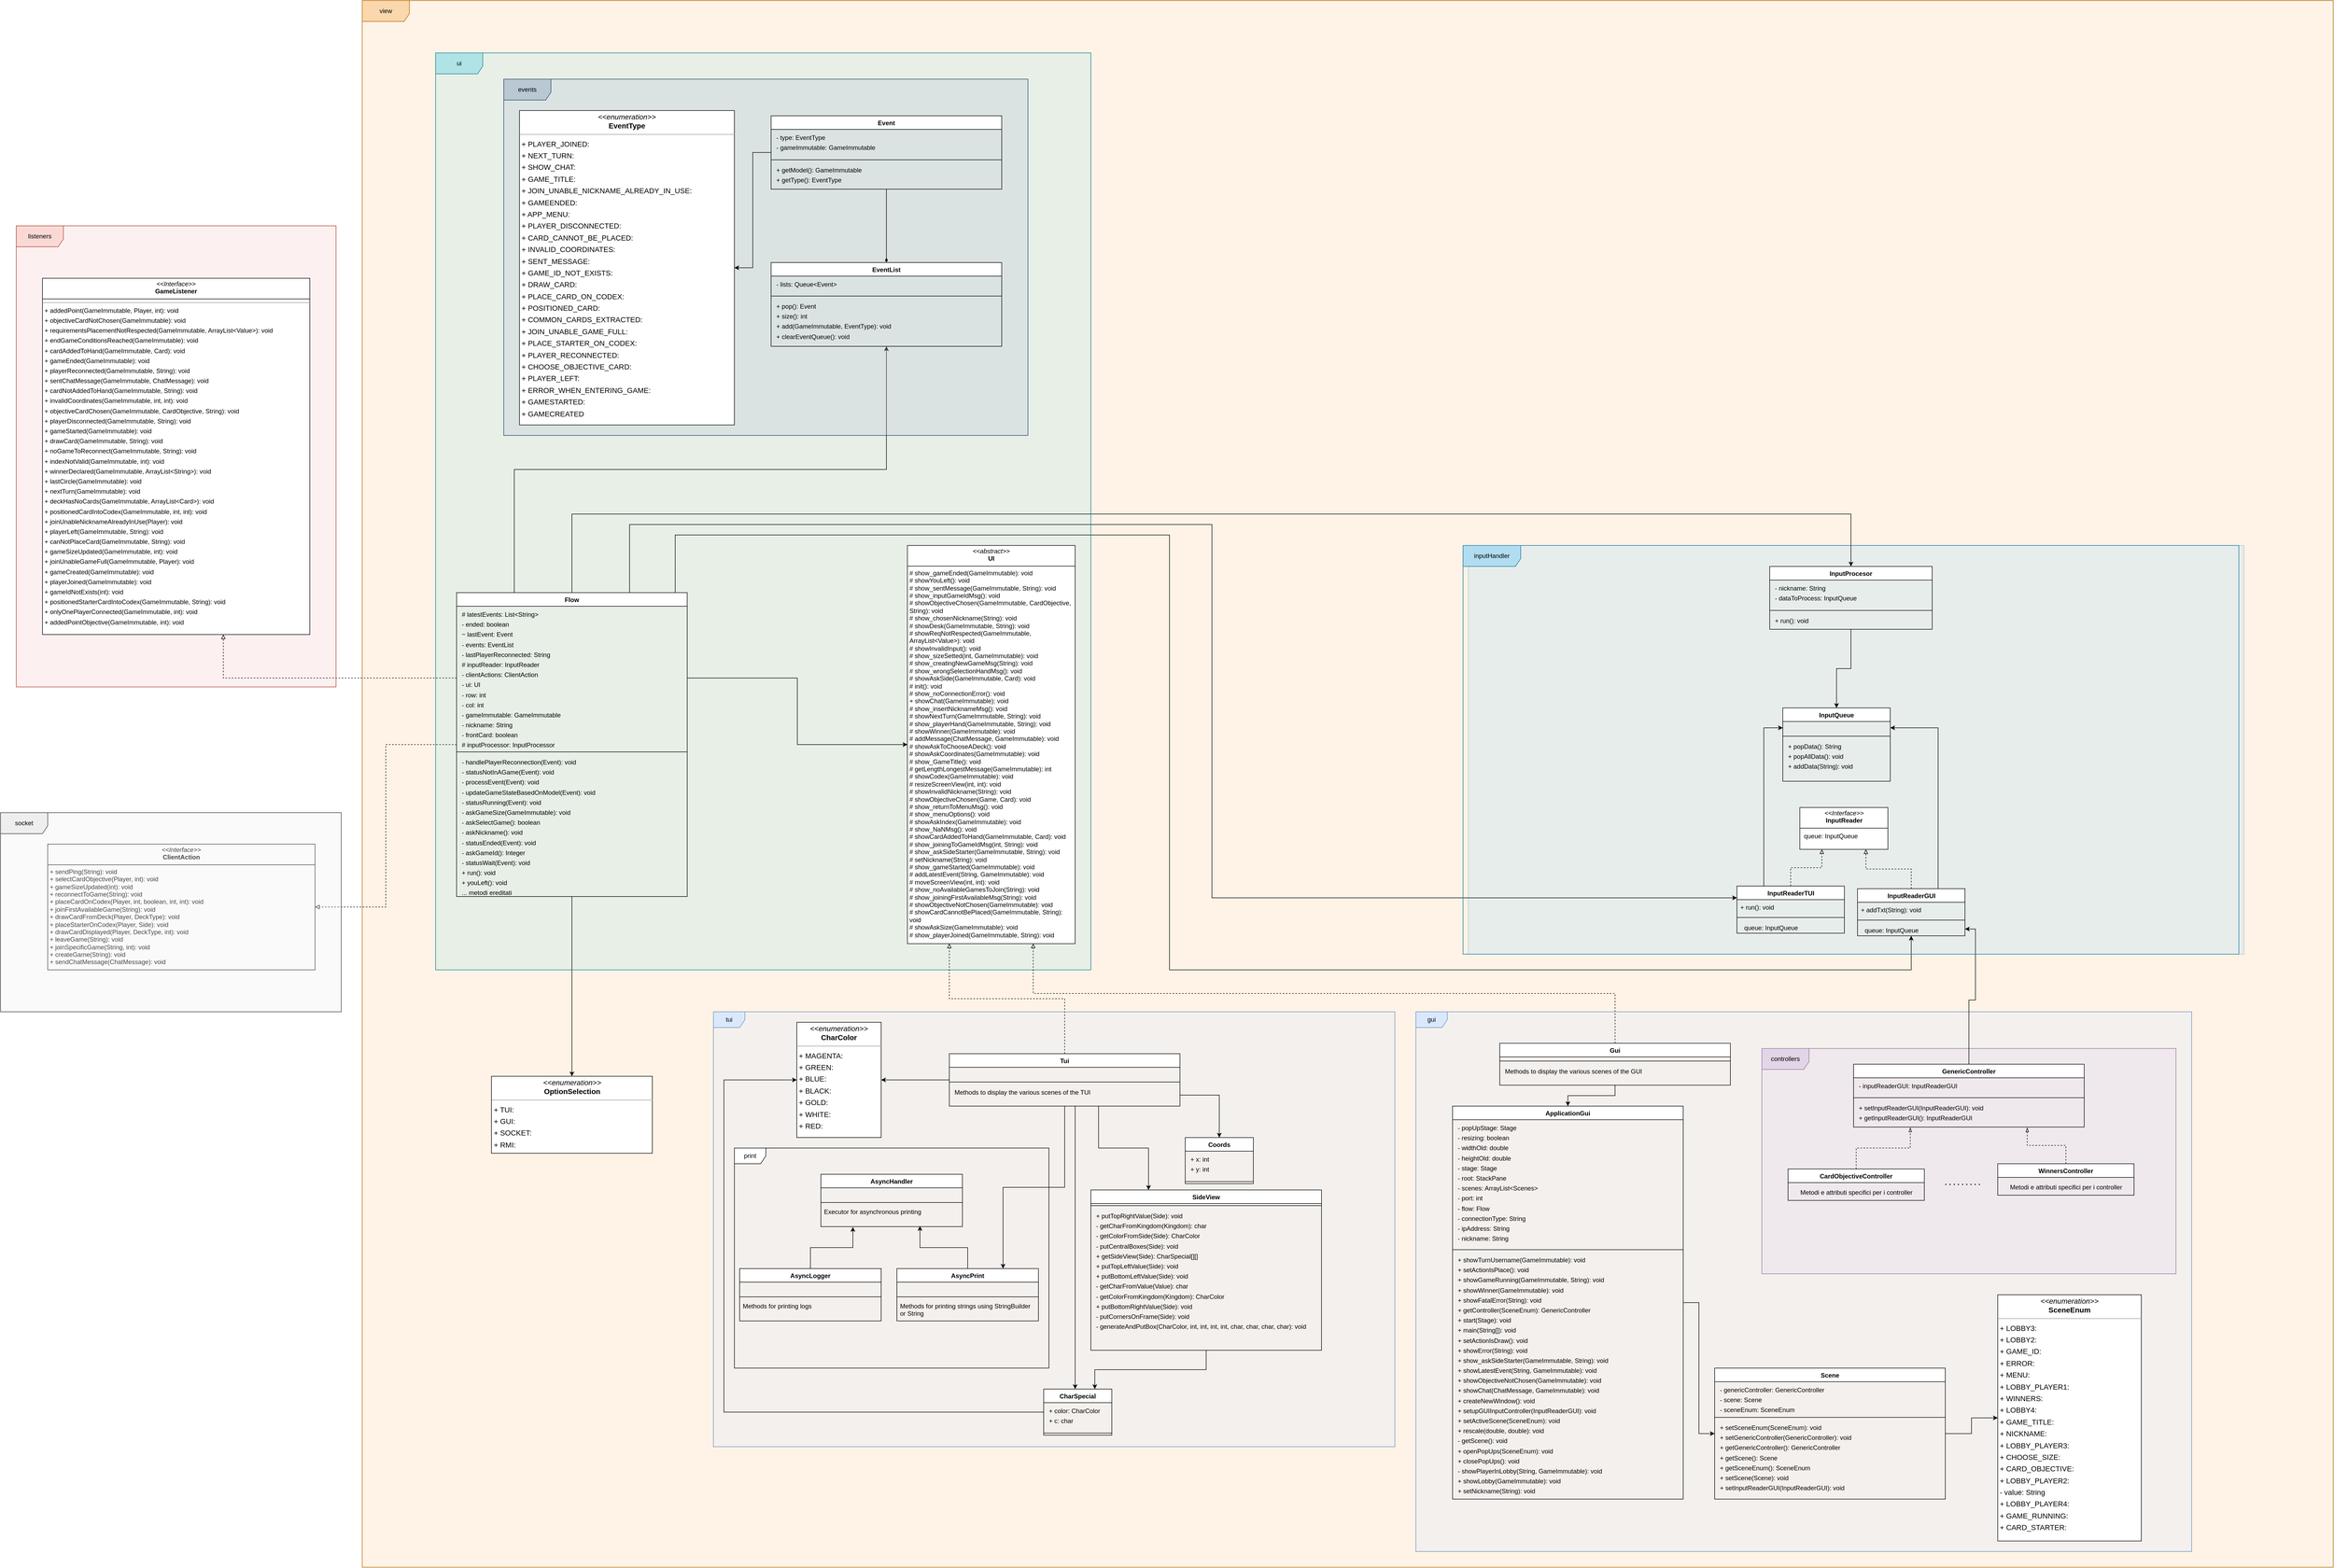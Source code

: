 <mxfile version="24.6.1" type="device">
  <diagram name="Page-1" id="c4acf3e9-155e-7222-9cf6-157b1a14988f">
    <mxGraphModel dx="4948" dy="2792" grid="1" gridSize="10" guides="1" tooltips="1" connect="1" arrows="1" fold="1" page="0" pageScale="1" pageWidth="850" pageHeight="1100" background="none" math="0" shadow="0">
      <root>
        <mxCell id="0" />
        <mxCell id="1" parent="0" />
        <mxCell id="UFMIZaM9GUYhuQorNR83-1" value="" style="rounded=0;whiteSpace=wrap;html=1;fillColor=#f8cecc;strokeColor=#b85450;opacity=30;" parent="1" vertex="1">
          <mxGeometry x="-410" y="340" width="610" height="880" as="geometry" />
        </mxCell>
        <mxCell id="2AT8lo1jDJxgE_ywK8P_-1" value="" style="rounded=0;whiteSpace=wrap;html=1;fillColor=#fad7ac;strokeColor=#b46504;opacity=30;" parent="1" vertex="1">
          <mxGeometry x="250" y="-90" width="3760" height="2990" as="geometry" />
        </mxCell>
        <mxCell id="2AT8lo1jDJxgE_ywK8P_-129" value="" style="rounded=0;whiteSpace=wrap;html=1;fillColor=#dae8fc;strokeColor=#6c8ebf;opacity=30;" parent="1" vertex="1">
          <mxGeometry x="2260" y="1840" width="1480" height="1030" as="geometry" />
        </mxCell>
        <mxCell id="2AT8lo1jDJxgE_ywK8P_-40" value="" style="rounded=0;whiteSpace=wrap;html=1;fillColor=#dae8fc;strokeColor=#6c8ebf;opacity=30;" parent="1" vertex="1">
          <mxGeometry x="920" y="1840" width="1300" height="830" as="geometry" />
        </mxCell>
        <mxCell id="2AT8lo1jDJxgE_ywK8P_-41" value="" style="rounded=0;whiteSpace=wrap;html=1;fillColor=#b1ddf0;strokeColor=#10739e;opacity=30;" parent="1" vertex="1">
          <mxGeometry x="2360" y="950" width="1480" height="780" as="geometry" />
        </mxCell>
        <mxCell id="2AT8lo1jDJxgE_ywK8P_-3" value="view" style="shape=umlFrame;whiteSpace=wrap;html=1;pointerEvents=0;width=90;height=40;fillColor=#fad7ac;strokeColor=#b46504;" parent="1" vertex="1">
          <mxGeometry x="250" y="-90" width="3760" height="2990" as="geometry" />
        </mxCell>
        <mxCell id="2AT8lo1jDJxgE_ywK8P_-10" value="" style="rounded=0;whiteSpace=wrap;html=1;fillColor=#b0e3e6;strokeColor=#0e8088;opacity=30;" parent="1" vertex="1">
          <mxGeometry x="390" y="10" width="1250" height="1750" as="geometry" />
        </mxCell>
        <mxCell id="2AT8lo1jDJxgE_ywK8P_-17" style="edgeStyle=orthogonalEdgeStyle;rounded=0;orthogonalLoop=1;jettySize=auto;html=1;dashed=1;endArrow=block;endFill=0;" parent="1" source="2AT8lo1jDJxgE_ywK8P_-4" target="2AT8lo1jDJxgE_ywK8P_-16" edge="1">
          <mxGeometry relative="1" as="geometry" />
        </mxCell>
        <mxCell id="2AT8lo1jDJxgE_ywK8P_-19" style="edgeStyle=orthogonalEdgeStyle;rounded=0;orthogonalLoop=1;jettySize=auto;html=1;dashed=1;endArrow=block;endFill=0;exitX=0;exitY=0.5;exitDx=0;exitDy=0;" parent="1" source="2AT8lo1jDJxgE_ywK8P_-5" target="2AT8lo1jDJxgE_ywK8P_-18" edge="1">
          <mxGeometry relative="1" as="geometry">
            <Array as="points">
              <mxPoint x="-15" y="1203" />
            </Array>
          </mxGeometry>
        </mxCell>
        <mxCell id="2AT8lo1jDJxgE_ywK8P_-21" style="edgeStyle=orthogonalEdgeStyle;rounded=0;orthogonalLoop=1;jettySize=auto;html=1;" parent="1" source="2AT8lo1jDJxgE_ywK8P_-4" target="2AT8lo1jDJxgE_ywK8P_-20" edge="1">
          <mxGeometry relative="1" as="geometry" />
        </mxCell>
        <mxCell id="2AT8lo1jDJxgE_ywK8P_-137" style="edgeStyle=orthogonalEdgeStyle;rounded=0;orthogonalLoop=1;jettySize=auto;html=1;entryX=0.5;entryY=0;entryDx=0;entryDy=0;" parent="1" source="2AT8lo1jDJxgE_ywK8P_-4" target="2AT8lo1jDJxgE_ywK8P_-133" edge="1">
          <mxGeometry relative="1" as="geometry">
            <Array as="points">
              <mxPoint x="650" y="890" />
              <mxPoint x="3090" y="890" />
            </Array>
          </mxGeometry>
        </mxCell>
        <mxCell id="2AT8lo1jDJxgE_ywK8P_-160" style="edgeStyle=orthogonalEdgeStyle;rounded=0;orthogonalLoop=1;jettySize=auto;html=1;entryX=0;entryY=0.25;entryDx=0;entryDy=0;exitX=0.75;exitY=0;exitDx=0;exitDy=0;" parent="1" source="2AT8lo1jDJxgE_ywK8P_-4" target="2AT8lo1jDJxgE_ywK8P_-143" edge="1">
          <mxGeometry relative="1" as="geometry">
            <Array as="points">
              <mxPoint x="760" y="910" />
              <mxPoint x="1871" y="910" />
              <mxPoint x="1871" y="1622" />
            </Array>
          </mxGeometry>
        </mxCell>
        <mxCell id="2AT8lo1jDJxgE_ywK8P_-161" style="edgeStyle=orthogonalEdgeStyle;rounded=0;orthogonalLoop=1;jettySize=auto;html=1;exitX=0.948;exitY=0.002;exitDx=0;exitDy=0;exitPerimeter=0;" parent="1" source="2AT8lo1jDJxgE_ywK8P_-4" target="2AT8lo1jDJxgE_ywK8P_-149" edge="1">
          <mxGeometry relative="1" as="geometry">
            <Array as="points">
              <mxPoint x="847" y="930" />
              <mxPoint x="1790" y="930" />
              <mxPoint x="1790" y="1760" />
              <mxPoint x="3205" y="1760" />
            </Array>
          </mxGeometry>
        </mxCell>
        <mxCell id="2AT8lo1jDJxgE_ywK8P_-177" style="edgeStyle=orthogonalEdgeStyle;rounded=0;orthogonalLoop=1;jettySize=auto;html=1;exitX=0.25;exitY=0;exitDx=0;exitDy=0;" parent="1" source="2AT8lo1jDJxgE_ywK8P_-4" target="2AT8lo1jDJxgE_ywK8P_-169" edge="1">
          <mxGeometry relative="1" as="geometry" />
        </mxCell>
        <mxCell id="2AT8lo1jDJxgE_ywK8P_-4" value="&lt;b&gt;Flow&lt;/b&gt;" style="swimlane;fontStyle=1;align=center;verticalAlign=top;childLayout=stackLayout;horizontal=1;startSize=26;horizontalStack=0;resizeParent=1;resizeParentMax=0;resizeLast=0;collapsible=1;marginBottom=0;whiteSpace=wrap;html=1;" parent="1" vertex="1">
          <mxGeometry x="430" y="1040" width="440" height="580" as="geometry" />
        </mxCell>
        <mxCell id="2AT8lo1jDJxgE_ywK8P_-5" value="&lt;p style=&quot;margin:0 0 0 4px;line-height:1.6;&quot;&gt;# latestEvents: List&amp;lt;String&amp;gt;&lt;br&gt;- ended: boolean&lt;br&gt;~ lastEvent: Event&lt;br&gt;- events: EventList&lt;br&gt;- lastPlayerReconnected: String&lt;br&gt;# inputReader: InputReader&lt;br&gt;- clientActions: ClientAction&lt;br&gt;- ui: UI&lt;br&gt;- row: int&lt;br&gt;- col: int&lt;br&gt;- gameImmutable: GameImmutable&lt;br&gt;- nickname: String&lt;br&gt;- frontCard: boolean&lt;br&gt;# inputProcessor: InputProcessor&lt;br&gt;&lt;/p&gt;" style="text;strokeColor=none;fillColor=none;align=left;verticalAlign=top;spacingLeft=4;spacingRight=4;overflow=hidden;rotatable=0;points=[[0,0.5],[1,0.5]];portConstraint=eastwest;whiteSpace=wrap;html=1;" parent="2AT8lo1jDJxgE_ywK8P_-4" vertex="1">
          <mxGeometry y="26" width="440" height="274" as="geometry" />
        </mxCell>
        <mxCell id="2AT8lo1jDJxgE_ywK8P_-6" value="" style="line;strokeWidth=1;fillColor=none;align=left;verticalAlign=middle;spacingTop=-1;spacingLeft=3;spacingRight=3;rotatable=0;labelPosition=right;points=[];portConstraint=eastwest;strokeColor=inherit;" parent="2AT8lo1jDJxgE_ywK8P_-4" vertex="1">
          <mxGeometry y="300" width="440" height="8" as="geometry" />
        </mxCell>
        <mxCell id="2AT8lo1jDJxgE_ywK8P_-7" value="&lt;p style=&quot;margin:0 0 0 4px;line-height:1.6;&quot;&gt;- handlePlayerReconnection(Event): void&lt;br&gt;&lt;/p&gt;&lt;p style=&quot;margin:0 0 0 4px;line-height:1.6;&quot;&gt;&lt;span style=&quot;background-color: initial;&quot;&gt;- statusNotInAGame(Event): void&lt;/span&gt;&lt;/p&gt;&lt;p style=&quot;margin:0 0 0 4px;line-height:1.6;&quot;&gt;- processEvent(Event): void&lt;br&gt;&lt;/p&gt;&lt;p style=&quot;margin:0 0 0 4px;line-height:1.6;&quot;&gt;- updateGameStateBasedOnModel(Event): void&lt;br&gt;&lt;/p&gt;&lt;p style=&quot;margin:0 0 0 4px;line-height:1.6;&quot;&gt;- statusRunning(Event): void&lt;br&gt;&lt;/p&gt;&lt;p style=&quot;margin:0 0 0 4px;line-height:1.6;&quot;&gt;- askGameSize(GameImmutable): void&lt;br&gt;&lt;/p&gt;&lt;p style=&quot;margin:0 0 0 4px;line-height:1.6;&quot;&gt;- askSelectGame(): boolean&lt;br&gt;&lt;/p&gt;&lt;p style=&quot;margin:0 0 0 4px;line-height:1.6;&quot;&gt;- askNickname(): void&lt;br&gt;&lt;/p&gt;&lt;p style=&quot;margin:0 0 0 4px;line-height:1.6;&quot;&gt;- statusEnded(Event): void&lt;br&gt;&lt;/p&gt;&lt;p style=&quot;margin:0 0 0 4px;line-height:1.6;&quot;&gt;- askGameId(): Integer&lt;br&gt;&lt;/p&gt;&lt;p style=&quot;margin:0 0 0 4px;line-height:1.6;&quot;&gt;- statusWait(Event): void&lt;br&gt;&lt;/p&gt;&lt;p style=&quot;margin:0 0 0 4px;line-height:1.6;&quot;&gt;+ run(): void&lt;br&gt;&lt;/p&gt;&lt;p style=&quot;margin:0 0 0 4px;line-height:1.6;&quot;&gt;+ youLeft(): void&lt;br&gt;&lt;/p&gt;&lt;p style=&quot;margin:0 0 0 4px;line-height:1.6;&quot;&gt;... metodi ereditati&lt;/p&gt;" style="text;strokeColor=none;fillColor=none;align=left;verticalAlign=top;spacingLeft=4;spacingRight=4;overflow=hidden;rotatable=0;points=[[0,0.5],[1,0.5]];portConstraint=eastwest;whiteSpace=wrap;html=1;" parent="2AT8lo1jDJxgE_ywK8P_-4" vertex="1">
          <mxGeometry y="308" width="440" height="272" as="geometry" />
        </mxCell>
        <mxCell id="2AT8lo1jDJxgE_ywK8P_-9" value="ui" style="shape=umlFrame;whiteSpace=wrap;html=1;pointerEvents=0;width=90;height=40;fillColor=#b0e3e6;strokeColor=#0e8088;" parent="1" vertex="1">
          <mxGeometry x="390" y="10" width="1250" height="1750" as="geometry" />
        </mxCell>
        <mxCell id="2AT8lo1jDJxgE_ywK8P_-16" value="&lt;p style=&quot;margin:0px;margin-top:4px;text-align:center;&quot;&gt;&lt;i&gt;&amp;lt;&amp;lt;Interface&amp;gt;&amp;gt;&lt;/i&gt;&lt;br&gt;&lt;b&gt;ClientAction&lt;/b&gt;&lt;/p&gt;&lt;hr size=&quot;1&quot; style=&quot;border-style:solid;&quot;&gt;&lt;p style=&quot;margin:0px;margin-left:4px;&quot;&gt;+ sendPing(String): void&lt;br&gt;+ selectCardObjective(Player, int): void&lt;br&gt;+ gameSizeUpdated(int): void&lt;br&gt;+ reconnectToGame(String): void&lt;br&gt;+ placeCardOnCodex(Player, int, boolean, int, int): void&lt;br&gt;+ joinFirstAvailableGame(String): void&lt;br&gt;+ drawCardFromDeck(Player, DeckType): void&lt;br&gt;+ placeStarterOnCodex(Player, Side): void&lt;br&gt;+ drawCardDisplayed(Player, DeckType, int): void&lt;br&gt;+ leaveGame(String): void&lt;br&gt;+ joinSpecificGame(String, int): void&lt;br&gt;+ createGame(String): void&lt;br&gt;+ sendChatMessage(ChatMessage): void&lt;br&gt;&lt;/p&gt;" style="verticalAlign=top;align=left;overflow=fill;html=1;whiteSpace=wrap;" parent="1" vertex="1">
          <mxGeometry x="-350" y="1520" width="510" height="240" as="geometry" />
        </mxCell>
        <mxCell id="2AT8lo1jDJxgE_ywK8P_-18" value="&lt;p style=&quot;margin:0px;margin-top:4px;text-align:center;&quot;&gt;&lt;i&gt;&amp;lt;&amp;lt;Interface&amp;gt;&amp;gt;&lt;/i&gt;&lt;br&gt;&lt;b&gt;GameListener&lt;/b&gt;&lt;br&gt;&lt;/p&gt;&lt;hr size=&quot;1&quot; style=&quot;border-style:solid;&quot;&gt;&lt;hr size=&quot;1&quot;&gt;&lt;p style=&quot;margin:0 0 0 4px;line-height:1.6;&quot;&gt;+ addedPoint(GameImmutable, Player, int): void&lt;br&gt;+ objectiveCardNotChosen(GameImmutable): void&lt;br&gt;+ requirementsPlacementNotRespected(GameImmutable, ArrayList&amp;lt;Value&amp;gt;): void&lt;br&gt;+ endGameConditionsReached(GameImmutable): void&lt;br&gt;+ cardAddedToHand(GameImmutable, Card): void&lt;br&gt;+ gameEnded(GameImmutable): void&lt;br&gt;+ playerReconnected(GameImmutable, String): void&lt;br&gt;+ sentChatMessage(GameImmutable, ChatMessage): void&lt;br&gt;+ cardNotAddedToHand(GameImmutable, String): void&lt;br&gt;+ invalidCoordinates(GameImmutable, int, int): void&lt;br&gt;+ objectiveCardChosen(GameImmutable, CardObjective, String): void&lt;br&gt;+ playerDisconnected(GameImmutable, String): void&lt;br&gt;+ gameStarted(GameImmutable): void&lt;br&gt;+ drawCard(GameImmutable, String): void&lt;br&gt;+ noGameToReconnect(GameImmutable, String): void&lt;br&gt;+ indexNotValid(GameImmutable, int): void&lt;br&gt;+ winnerDeclared(GameImmutable, ArrayList&amp;lt;String&amp;gt;): void&lt;br&gt;+ lastCircle(GameImmutable): void&lt;br&gt;+ nextTurn(GameImmutable): void&lt;br&gt;+ deckHasNoCards(GameImmutable, ArrayList&amp;lt;Card&amp;gt;): void&lt;br&gt;+ positionedCardIntoCodex(GameImmutable, int, int): void&lt;br&gt;+ joinUnableNicknameAlreadyInUse(Player): void&lt;br&gt;+ playerLeft(GameImmutable, String): void&lt;br&gt;+ canNotPlaceCard(GameImmutable, String): void&lt;br&gt;+ gameSizeUpdated(GameImmutable, int): void&lt;br&gt;+ joinUnableGameFull(GameImmutable, Player): void&lt;br&gt;+ gameCreated(GameImmutable): void&lt;br&gt;+ playerJoined(GameImmutable): void&lt;br&gt;+ gameIdNotExists(int): void&lt;br&gt;+ positionedStarterCardIntoCodex(GameImmutable, String): void&lt;br&gt;+ onlyOnePlayerConnected(GameImmutable, int): void&lt;br&gt;+ addedPointObjective(GameImmutable, int): void&lt;/p&gt;" style="verticalAlign=top;align=left;overflow=fill;html=1;whiteSpace=wrap;" parent="1" vertex="1">
          <mxGeometry x="-360" y="440" width="510" height="680" as="geometry" />
        </mxCell>
        <mxCell id="2AT8lo1jDJxgE_ywK8P_-20" value="&lt;p style=&quot;margin:0px;margin-top:4px;text-align:center;&quot;&gt;&lt;i&gt;&amp;lt;&amp;lt;enumeration&amp;gt;&amp;gt;&lt;/i&gt;&lt;br&gt;&lt;b&gt;OptionSelection&lt;/b&gt;&lt;/p&gt;&lt;hr size=&quot;1&quot;&gt;&lt;p style=&quot;margin:0 0 0 4px;line-height:1.6;&quot;&gt;+ TUI: &lt;br&gt;+ GUI: &lt;br&gt;+ SOCKET: &lt;br&gt;+ RMI: &lt;/p&gt;&lt;p style=&quot;margin:0 0 0 4px;line-height:1.6;&quot;&gt;&lt;br&gt;&lt;/p&gt;" style="verticalAlign=top;align=left;overflow=fill;fontSize=14;fontFamily=Helvetica;html=1;rounded=0;shadow=0;comic=0;labelBackgroundColor=none;strokeWidth=1;" parent="1" vertex="1">
          <mxGeometry x="496.5" y="1963" width="307" height="147" as="geometry" />
        </mxCell>
        <mxCell id="2AT8lo1jDJxgE_ywK8P_-27" value="&lt;p style=&quot;margin:0px;margin-top:4px;text-align:center;&quot;&gt;&lt;i&gt;&amp;lt;&amp;lt;abstract&amp;gt;&amp;gt;&lt;/i&gt;&lt;br&gt;&lt;b&gt;UI&lt;/b&gt;&lt;/p&gt;&lt;hr size=&quot;1&quot; style=&quot;border-style:solid;&quot;&gt;&lt;p style=&quot;margin:0px;margin-left:4px;&quot;&gt;# show_gameEnded(GameImmutable): void&lt;br&gt;# showYouLeft(): void&lt;br&gt;# show_sentMessage(GameImmutable, String): void&lt;br&gt;# show_inputGameIdMsg(): void&lt;br&gt;# showObjectiveChosen(GameImmutable, CardObjective, String): void&lt;br&gt;# show_chosenNickname(String): void&lt;br&gt;# showDesk(GameImmutable, String): void&lt;br&gt;# showReqNotRespected(GameImmutable, ArrayList&amp;lt;Value&amp;gt;): void&lt;br&gt;# showInvalidInput(): void&lt;br&gt;# show_sizeSetted(int, GameImmutable): void&lt;br&gt;# show_creatingNewGameMsg(String): void&lt;br&gt;# show_wrongSelectionHandMsg(): void&lt;br&gt;# showAskSide(GameImmutable, Card): void&lt;br&gt;# init(): void&lt;br&gt;# show_noConnectionError(): void&lt;br&gt;+ showChat(GameImmutable): void&lt;br&gt;# show_insertNicknameMsg(): void&lt;br&gt;# showNextTurn(GameImmutable, String): void&lt;br&gt;# show_playerHand(GameImmutable, String): void&lt;br&gt;# showWinner(GameImmutable): void&lt;br&gt;# addMessage(ChatMessage, GameImmutable): void&lt;br&gt;# showAskToChooseADeck(): void&lt;br&gt;# showAskCoordinates(GameImmutable): void&lt;br&gt;# show_GameTitle(): void&lt;br&gt;# getLengthLongestMessage(GameImmutable): int&lt;br&gt;# showCodex(GameImmutable): void&lt;br&gt;# resizeScreenView(int, int): void&lt;br&gt;# showInvalidNickname(String): void&lt;br&gt;# showObjectiveChosen(Game, Card): void&lt;br&gt;# show_returnToMenuMsg(): void&lt;br&gt;# show_menuOptions(): void&lt;br&gt;# showAskIndex(GameImmutable): void&lt;br&gt;# show_NaNMsg(): void&lt;br&gt;# showCardAddedToHand(GameImmutable, Card): void&lt;br&gt;# show_joiningToGameIdMsg(int, String): void&lt;br&gt;# show_askSideStarter(GameImmutable, String): void&lt;br&gt;# setNickname(String): void&lt;br&gt;# show_gameStarted(GameImmutable): void&lt;br&gt;# addLatestEvent(String, GameImmutable): void&lt;br&gt;# moveScreenView(int, int): void&lt;br&gt;# show_noAvailableGamesToJoin(String): void&lt;br&gt;# show_joiningFirstAvailableMsg(String): void&lt;br&gt;# showObjectiveNotChosen(GameImmutable): void&lt;br&gt;# showCardCannotBePlaced(GameImmutable, String): void&lt;br&gt;# showAskSize(GameImmutable): void&lt;br&gt;# show_playerJoined(GameImmutable, String): void&lt;br&gt;&lt;/p&gt;" style="verticalAlign=top;align=left;overflow=fill;html=1;whiteSpace=wrap;" parent="1" vertex="1">
          <mxGeometry x="1290" y="950" width="320" height="760" as="geometry" />
        </mxCell>
        <mxCell id="2AT8lo1jDJxgE_ywK8P_-43" style="edgeStyle=orthogonalEdgeStyle;rounded=0;orthogonalLoop=1;jettySize=auto;html=1;entryX=0.75;entryY=1;entryDx=0;entryDy=0;endArrow=block;endFill=0;dashed=1;exitX=0.5;exitY=0;exitDx=0;exitDy=0;" parent="1" source="2AT8lo1jDJxgE_ywK8P_-28" target="2AT8lo1jDJxgE_ywK8P_-27" edge="1">
          <mxGeometry relative="1" as="geometry" />
        </mxCell>
        <mxCell id="2AT8lo1jDJxgE_ywK8P_-98" style="edgeStyle=orthogonalEdgeStyle;rounded=0;orthogonalLoop=1;jettySize=auto;html=1;" parent="1" source="2AT8lo1jDJxgE_ywK8P_-28" target="2AT8lo1jDJxgE_ywK8P_-94" edge="1">
          <mxGeometry relative="1" as="geometry" />
        </mxCell>
        <mxCell id="2AT8lo1jDJxgE_ywK8P_-28" value="&lt;b&gt;Gui&lt;/b&gt;" style="swimlane;fontStyle=1;align=center;verticalAlign=top;childLayout=stackLayout;horizontal=1;startSize=26;horizontalStack=0;resizeParent=1;resizeParentMax=0;resizeLast=0;collapsible=1;marginBottom=0;whiteSpace=wrap;html=1;" parent="1" vertex="1">
          <mxGeometry x="2420" y="1900" width="440" height="80" as="geometry" />
        </mxCell>
        <mxCell id="2AT8lo1jDJxgE_ywK8P_-29" value="&lt;p style=&quot;margin:0 0 0 4px;line-height:1.6;&quot;&gt;&lt;br&gt;&lt;/p&gt;" style="text;strokeColor=none;fillColor=none;align=left;verticalAlign=top;spacingLeft=4;spacingRight=4;overflow=hidden;rotatable=0;points=[[0,0.5],[1,0.5]];portConstraint=eastwest;whiteSpace=wrap;html=1;" parent="2AT8lo1jDJxgE_ywK8P_-28" vertex="1">
          <mxGeometry y="26" width="440" height="4" as="geometry" />
        </mxCell>
        <mxCell id="2AT8lo1jDJxgE_ywK8P_-30" value="" style="line;strokeWidth=1;fillColor=none;align=left;verticalAlign=middle;spacingTop=-1;spacingLeft=3;spacingRight=3;rotatable=0;labelPosition=right;points=[];portConstraint=eastwest;strokeColor=inherit;" parent="2AT8lo1jDJxgE_ywK8P_-28" vertex="1">
          <mxGeometry y="30" width="440" height="8" as="geometry" />
        </mxCell>
        <mxCell id="2AT8lo1jDJxgE_ywK8P_-31" value="&lt;p style=&quot;margin:0 0 0 4px;line-height:1.6;&quot;&gt;Methods to display the various scenes of the GUI&lt;br&gt;&lt;/p&gt;" style="text;strokeColor=none;fillColor=none;align=left;verticalAlign=top;spacingLeft=4;spacingRight=4;overflow=hidden;rotatable=0;points=[[0,0.5],[1,0.5]];portConstraint=eastwest;whiteSpace=wrap;html=1;" parent="2AT8lo1jDJxgE_ywK8P_-28" vertex="1">
          <mxGeometry y="38" width="440" height="42" as="geometry" />
        </mxCell>
        <mxCell id="2AT8lo1jDJxgE_ywK8P_-42" style="edgeStyle=orthogonalEdgeStyle;rounded=0;orthogonalLoop=1;jettySize=auto;html=1;entryX=0.25;entryY=1;entryDx=0;entryDy=0;endArrow=block;endFill=0;dashed=1;" parent="1" source="2AT8lo1jDJxgE_ywK8P_-32" target="2AT8lo1jDJxgE_ywK8P_-27" edge="1">
          <mxGeometry relative="1" as="geometry" />
        </mxCell>
        <mxCell id="2AT8lo1jDJxgE_ywK8P_-61" style="edgeStyle=orthogonalEdgeStyle;rounded=0;orthogonalLoop=1;jettySize=auto;html=1;entryX=0.75;entryY=0;entryDx=0;entryDy=0;" parent="1" source="2AT8lo1jDJxgE_ywK8P_-32" target="2AT8lo1jDJxgE_ywK8P_-53" edge="1">
          <mxGeometry relative="1" as="geometry" />
        </mxCell>
        <mxCell id="2AT8lo1jDJxgE_ywK8P_-66" style="edgeStyle=orthogonalEdgeStyle;rounded=0;orthogonalLoop=1;jettySize=auto;html=1;" parent="1" source="2AT8lo1jDJxgE_ywK8P_-32" target="2AT8lo1jDJxgE_ywK8P_-63" edge="1">
          <mxGeometry relative="1" as="geometry" />
        </mxCell>
        <mxCell id="2AT8lo1jDJxgE_ywK8P_-83" style="edgeStyle=orthogonalEdgeStyle;rounded=0;orthogonalLoop=1;jettySize=auto;html=1;" parent="1" source="2AT8lo1jDJxgE_ywK8P_-32" target="2AT8lo1jDJxgE_ywK8P_-79" edge="1">
          <mxGeometry relative="1" as="geometry">
            <Array as="points">
              <mxPoint x="1610" y="2420" />
              <mxPoint x="1610" y="2420" />
            </Array>
          </mxGeometry>
        </mxCell>
        <mxCell id="2AT8lo1jDJxgE_ywK8P_-32" value="&lt;b&gt;Tui&lt;/b&gt;" style="swimlane;fontStyle=1;align=center;verticalAlign=top;childLayout=stackLayout;horizontal=1;startSize=26;horizontalStack=0;resizeParent=1;resizeParentMax=0;resizeLast=0;collapsible=1;marginBottom=0;whiteSpace=wrap;html=1;" parent="1" vertex="1">
          <mxGeometry x="1370" y="1920" width="440" height="100" as="geometry" />
        </mxCell>
        <mxCell id="2AT8lo1jDJxgE_ywK8P_-33" value="&lt;p style=&quot;margin:0 0 0 4px;line-height:1.6;&quot;&gt;&lt;br&gt;&lt;/p&gt;" style="text;strokeColor=none;fillColor=none;align=left;verticalAlign=top;spacingLeft=4;spacingRight=4;overflow=hidden;rotatable=0;points=[[0,0.5],[1,0.5]];portConstraint=eastwest;whiteSpace=wrap;html=1;" parent="2AT8lo1jDJxgE_ywK8P_-32" vertex="1">
          <mxGeometry y="26" width="440" height="24" as="geometry" />
        </mxCell>
        <mxCell id="2AT8lo1jDJxgE_ywK8P_-34" value="" style="line;strokeWidth=1;fillColor=none;align=left;verticalAlign=middle;spacingTop=-1;spacingLeft=3;spacingRight=3;rotatable=0;labelPosition=right;points=[];portConstraint=eastwest;strokeColor=inherit;" parent="2AT8lo1jDJxgE_ywK8P_-32" vertex="1">
          <mxGeometry y="50" width="440" height="8" as="geometry" />
        </mxCell>
        <mxCell id="2AT8lo1jDJxgE_ywK8P_-35" value="&lt;p style=&quot;margin:0 0 0 4px;line-height:1.6;&quot;&gt;Methods to display the various scenes of the TUI&lt;br&gt;&lt;/p&gt;" style="text;strokeColor=none;fillColor=none;align=left;verticalAlign=top;spacingLeft=4;spacingRight=4;overflow=hidden;rotatable=0;points=[[0,0.5],[1,0.5]];portConstraint=eastwest;whiteSpace=wrap;html=1;" parent="2AT8lo1jDJxgE_ywK8P_-32" vertex="1">
          <mxGeometry y="58" width="440" height="42" as="geometry" />
        </mxCell>
        <mxCell id="2AT8lo1jDJxgE_ywK8P_-37" style="edgeStyle=orthogonalEdgeStyle;rounded=0;orthogonalLoop=1;jettySize=auto;html=1;exitX=1;exitY=0.5;exitDx=0;exitDy=0;" parent="1" source="2AT8lo1jDJxgE_ywK8P_-5" target="2AT8lo1jDJxgE_ywK8P_-27" edge="1">
          <mxGeometry relative="1" as="geometry">
            <Array as="points" />
          </mxGeometry>
        </mxCell>
        <mxCell id="2AT8lo1jDJxgE_ywK8P_-38" value="tui" style="shape=umlFrame;whiteSpace=wrap;html=1;pointerEvents=0;fillColor=#dae8fc;strokeColor=#6c8ebf;" parent="1" vertex="1">
          <mxGeometry x="920" y="1840" width="1300" height="830" as="geometry" />
        </mxCell>
        <mxCell id="2AT8lo1jDJxgE_ywK8P_-39" value="gui" style="shape=umlFrame;whiteSpace=wrap;html=1;pointerEvents=0;fillColor=#dae8fc;strokeColor=#6c8ebf;" parent="1" vertex="1">
          <mxGeometry x="2260" y="1840" width="1480" height="1030" as="geometry" />
        </mxCell>
        <mxCell id="2AT8lo1jDJxgE_ywK8P_-44" value="print" style="shape=umlFrame;whiteSpace=wrap;html=1;pointerEvents=0;" parent="1" vertex="1">
          <mxGeometry x="960" y="2100" width="600" height="420" as="geometry" />
        </mxCell>
        <mxCell id="2AT8lo1jDJxgE_ywK8P_-45" value="&lt;b&gt;AsyncHandler&lt;/b&gt;" style="swimlane;fontStyle=1;align=center;verticalAlign=top;childLayout=stackLayout;horizontal=1;startSize=26;horizontalStack=0;resizeParent=1;resizeParentMax=0;resizeLast=0;collapsible=1;marginBottom=0;whiteSpace=wrap;html=1;" parent="1" vertex="1">
          <mxGeometry x="1125" y="2150" width="270" height="100" as="geometry" />
        </mxCell>
        <mxCell id="2AT8lo1jDJxgE_ywK8P_-46" value="&lt;p style=&quot;margin:0 0 0 4px;line-height:1.6;&quot;&gt;&lt;br&gt;&lt;/p&gt;" style="text;strokeColor=none;fillColor=none;align=left;verticalAlign=top;spacingLeft=4;spacingRight=4;overflow=hidden;rotatable=0;points=[[0,0.5],[1,0.5]];portConstraint=eastwest;whiteSpace=wrap;html=1;" parent="2AT8lo1jDJxgE_ywK8P_-45" vertex="1">
          <mxGeometry y="26" width="270" height="24" as="geometry" />
        </mxCell>
        <mxCell id="2AT8lo1jDJxgE_ywK8P_-47" value="" style="line;strokeWidth=1;fillColor=none;align=left;verticalAlign=middle;spacingTop=-1;spacingLeft=3;spacingRight=3;rotatable=0;labelPosition=right;points=[];portConstraint=eastwest;strokeColor=inherit;" parent="2AT8lo1jDJxgE_ywK8P_-45" vertex="1">
          <mxGeometry y="50" width="270" height="8" as="geometry" />
        </mxCell>
        <mxCell id="2AT8lo1jDJxgE_ywK8P_-48" value="Executor for asynchronous printing" style="text;strokeColor=none;fillColor=none;align=left;verticalAlign=top;spacingLeft=4;spacingRight=4;overflow=hidden;rotatable=0;points=[[0,0.5],[1,0.5]];portConstraint=eastwest;whiteSpace=wrap;html=1;" parent="2AT8lo1jDJxgE_ywK8P_-45" vertex="1">
          <mxGeometry y="58" width="270" height="42" as="geometry" />
        </mxCell>
        <mxCell id="2AT8lo1jDJxgE_ywK8P_-49" value="&lt;b&gt;AsyncLogger&lt;/b&gt;" style="swimlane;fontStyle=1;align=center;verticalAlign=top;childLayout=stackLayout;horizontal=1;startSize=26;horizontalStack=0;resizeParent=1;resizeParentMax=0;resizeLast=0;collapsible=1;marginBottom=0;whiteSpace=wrap;html=1;" parent="1" vertex="1">
          <mxGeometry x="970" y="2330" width="270" height="100" as="geometry" />
        </mxCell>
        <mxCell id="2AT8lo1jDJxgE_ywK8P_-50" value="&lt;p style=&quot;margin:0 0 0 4px;line-height:1.6;&quot;&gt;&lt;br&gt;&lt;/p&gt;" style="text;strokeColor=none;fillColor=none;align=left;verticalAlign=top;spacingLeft=4;spacingRight=4;overflow=hidden;rotatable=0;points=[[0,0.5],[1,0.5]];portConstraint=eastwest;whiteSpace=wrap;html=1;" parent="2AT8lo1jDJxgE_ywK8P_-49" vertex="1">
          <mxGeometry y="26" width="270" height="24" as="geometry" />
        </mxCell>
        <mxCell id="2AT8lo1jDJxgE_ywK8P_-51" value="" style="line;strokeWidth=1;fillColor=none;align=left;verticalAlign=middle;spacingTop=-1;spacingLeft=3;spacingRight=3;rotatable=0;labelPosition=right;points=[];portConstraint=eastwest;strokeColor=inherit;" parent="2AT8lo1jDJxgE_ywK8P_-49" vertex="1">
          <mxGeometry y="50" width="270" height="8" as="geometry" />
        </mxCell>
        <mxCell id="2AT8lo1jDJxgE_ywK8P_-52" value="Methods for printing logs" style="text;strokeColor=none;fillColor=none;align=left;verticalAlign=top;spacingLeft=4;spacingRight=4;overflow=hidden;rotatable=0;points=[[0,0.5],[1,0.5]];portConstraint=eastwest;whiteSpace=wrap;html=1;" parent="2AT8lo1jDJxgE_ywK8P_-49" vertex="1">
          <mxGeometry y="58" width="270" height="42" as="geometry" />
        </mxCell>
        <mxCell id="2AT8lo1jDJxgE_ywK8P_-53" value="&lt;b&gt;AsyncPrint&lt;/b&gt;" style="swimlane;fontStyle=1;align=center;verticalAlign=top;childLayout=stackLayout;horizontal=1;startSize=26;horizontalStack=0;resizeParent=1;resizeParentMax=0;resizeLast=0;collapsible=1;marginBottom=0;whiteSpace=wrap;html=1;" parent="1" vertex="1">
          <mxGeometry x="1270" y="2330" width="270" height="100" as="geometry" />
        </mxCell>
        <mxCell id="2AT8lo1jDJxgE_ywK8P_-54" value="&lt;p style=&quot;margin:0 0 0 4px;line-height:1.6;&quot;&gt;&lt;br&gt;&lt;/p&gt;" style="text;strokeColor=none;fillColor=none;align=left;verticalAlign=top;spacingLeft=4;spacingRight=4;overflow=hidden;rotatable=0;points=[[0,0.5],[1,0.5]];portConstraint=eastwest;whiteSpace=wrap;html=1;" parent="2AT8lo1jDJxgE_ywK8P_-53" vertex="1">
          <mxGeometry y="26" width="270" height="24" as="geometry" />
        </mxCell>
        <mxCell id="2AT8lo1jDJxgE_ywK8P_-55" value="" style="line;strokeWidth=1;fillColor=none;align=left;verticalAlign=middle;spacingTop=-1;spacingLeft=3;spacingRight=3;rotatable=0;labelPosition=right;points=[];portConstraint=eastwest;strokeColor=inherit;" parent="2AT8lo1jDJxgE_ywK8P_-53" vertex="1">
          <mxGeometry y="50" width="270" height="8" as="geometry" />
        </mxCell>
        <mxCell id="2AT8lo1jDJxgE_ywK8P_-56" value="Methods for printing strings using StringBuilder or String" style="text;strokeColor=none;fillColor=none;align=left;verticalAlign=top;spacingLeft=4;spacingRight=4;overflow=hidden;rotatable=0;points=[[0,0.5],[1,0.5]];portConstraint=eastwest;whiteSpace=wrap;html=1;" parent="2AT8lo1jDJxgE_ywK8P_-53" vertex="1">
          <mxGeometry y="58" width="270" height="42" as="geometry" />
        </mxCell>
        <mxCell id="2AT8lo1jDJxgE_ywK8P_-58" style="edgeStyle=orthogonalEdgeStyle;rounded=0;orthogonalLoop=1;jettySize=auto;html=1;entryX=0.226;entryY=1.018;entryDx=0;entryDy=0;entryPerimeter=0;" parent="1" source="2AT8lo1jDJxgE_ywK8P_-49" target="2AT8lo1jDJxgE_ywK8P_-48" edge="1">
          <mxGeometry relative="1" as="geometry" />
        </mxCell>
        <mxCell id="2AT8lo1jDJxgE_ywK8P_-59" style="edgeStyle=orthogonalEdgeStyle;rounded=0;orthogonalLoop=1;jettySize=auto;html=1;entryX=0.7;entryY=0.975;entryDx=0;entryDy=0;entryPerimeter=0;" parent="1" source="2AT8lo1jDJxgE_ywK8P_-53" target="2AT8lo1jDJxgE_ywK8P_-48" edge="1">
          <mxGeometry relative="1" as="geometry" />
        </mxCell>
        <mxCell id="2AT8lo1jDJxgE_ywK8P_-63" value="&lt;p style=&quot;margin:0px;margin-top:4px;text-align:center;&quot;&gt;&lt;i&gt;&amp;lt;&amp;lt;enumeration&amp;gt;&amp;gt;&lt;/i&gt;&lt;br/&gt;&lt;b&gt;CharColor&lt;/b&gt;&lt;/p&gt;&lt;hr size=&quot;1&quot;/&gt;&lt;p style=&quot;margin:0 0 0 4px;line-height:1.6;&quot;&gt;+ MAGENTA: &lt;br/&gt;+ GREEN: &lt;br/&gt;+ BLUE: &lt;br/&gt;+ BLACK: &lt;br/&gt;+ GOLD: &lt;br/&gt;+ WHITE: &lt;br/&gt;+ RED: &lt;/p&gt;" style="verticalAlign=top;align=left;overflow=fill;fontSize=14;fontFamily=Helvetica;html=1;rounded=0;shadow=0;comic=0;labelBackgroundColor=none;strokeWidth=1;" parent="1" vertex="1">
          <mxGeometry x="1079" y="1860" width="161" height="220" as="geometry" />
        </mxCell>
        <mxCell id="2AT8lo1jDJxgE_ywK8P_-84" style="edgeStyle=orthogonalEdgeStyle;rounded=0;orthogonalLoop=1;jettySize=auto;html=1;entryX=0.75;entryY=0;entryDx=0;entryDy=0;" parent="1" source="2AT8lo1jDJxgE_ywK8P_-71" target="2AT8lo1jDJxgE_ywK8P_-79" edge="1">
          <mxGeometry relative="1" as="geometry" />
        </mxCell>
        <mxCell id="2AT8lo1jDJxgE_ywK8P_-71" value="&lt;b&gt;SideView&lt;/b&gt;" style="swimlane;fontStyle=1;align=center;verticalAlign=top;childLayout=stackLayout;horizontal=1;startSize=26;horizontalStack=0;resizeParent=1;resizeParentMax=0;resizeLast=0;collapsible=1;marginBottom=0;whiteSpace=wrap;html=1;" parent="1" vertex="1">
          <mxGeometry x="1640" y="2180" width="440" height="306" as="geometry" />
        </mxCell>
        <mxCell id="2AT8lo1jDJxgE_ywK8P_-73" value="" style="line;strokeWidth=1;fillColor=none;align=left;verticalAlign=middle;spacingTop=-1;spacingLeft=3;spacingRight=3;rotatable=0;labelPosition=right;points=[];portConstraint=eastwest;strokeColor=inherit;" parent="2AT8lo1jDJxgE_ywK8P_-71" vertex="1">
          <mxGeometry y="26" width="440" height="8" as="geometry" />
        </mxCell>
        <mxCell id="2AT8lo1jDJxgE_ywK8P_-74" value="&lt;p style=&quot;margin:0 0 0 4px;line-height:1.6;&quot;&gt;+ putTopRightValue(Side): void&lt;br&gt;- getCharFromKingdom(Kingdom): char&lt;br&gt;- getColorFromSide(Side): CharColor&lt;br&gt;- putCentralBoxes(Side): void&lt;br&gt;+ getSideView(Side): CharSpecial[][]&lt;br&gt;+ putTopLeftValue(Side): void&lt;br&gt;+ putBottomLeftValue(Side): void&lt;br&gt;- getCharFromValue(Value): char&lt;br&gt;- getColorFromKingdom(Kingdom): CharColor&lt;br&gt;+ putBottomRightValue(Side): void&lt;br&gt;- putCornersOnFrame(Side): void&lt;br&gt;- generateAndPutBox(CharColor, int, int, int, int, char, char, char, char): void&lt;br&gt;&lt;/p&gt;" style="text;strokeColor=none;fillColor=none;align=left;verticalAlign=top;spacingLeft=4;spacingRight=4;overflow=hidden;rotatable=0;points=[[0,0.5],[1,0.5]];portConstraint=eastwest;whiteSpace=wrap;html=1;" parent="2AT8lo1jDJxgE_ywK8P_-71" vertex="1">
          <mxGeometry y="34" width="440" height="272" as="geometry" />
        </mxCell>
        <mxCell id="2AT8lo1jDJxgE_ywK8P_-75" style="edgeStyle=orthogonalEdgeStyle;rounded=0;orthogonalLoop=1;jettySize=auto;html=1;entryX=0.25;entryY=0;entryDx=0;entryDy=0;exitX=0.647;exitY=0.999;exitDx=0;exitDy=0;exitPerimeter=0;" parent="1" source="2AT8lo1jDJxgE_ywK8P_-35" target="2AT8lo1jDJxgE_ywK8P_-71" edge="1">
          <mxGeometry relative="1" as="geometry" />
        </mxCell>
        <mxCell id="2AT8lo1jDJxgE_ywK8P_-85" style="edgeStyle=orthogonalEdgeStyle;rounded=0;orthogonalLoop=1;jettySize=auto;html=1;" parent="1" source="2AT8lo1jDJxgE_ywK8P_-79" target="2AT8lo1jDJxgE_ywK8P_-63" edge="1">
          <mxGeometry relative="1" as="geometry">
            <Array as="points">
              <mxPoint x="940" y="2604" />
              <mxPoint x="940" y="1970" />
            </Array>
          </mxGeometry>
        </mxCell>
        <mxCell id="2AT8lo1jDJxgE_ywK8P_-79" value="&lt;b&gt;CharSpecial&lt;/b&gt;" style="swimlane;fontStyle=1;align=center;verticalAlign=top;childLayout=stackLayout;horizontal=1;startSize=26;horizontalStack=0;resizeParent=1;resizeParentMax=0;resizeLast=0;collapsible=1;marginBottom=0;whiteSpace=wrap;html=1;" parent="1" vertex="1">
          <mxGeometry x="1550" y="2560" width="130" height="88" as="geometry" />
        </mxCell>
        <mxCell id="2AT8lo1jDJxgE_ywK8P_-80" value="&lt;p style=&quot;margin:0 0 0 4px;line-height:1.6;&quot;&gt;&lt;span style=&quot;background-color: initial;&quot;&gt;+ color: CharColor&lt;/span&gt;&lt;/p&gt;&lt;p style=&quot;margin:0 0 0 4px;line-height:1.6;&quot;&gt;&lt;span style=&quot;background-color: initial;&quot;&gt;+ c: char&lt;/span&gt;&lt;br&gt;&lt;/p&gt;" style="text;strokeColor=none;fillColor=none;align=left;verticalAlign=top;spacingLeft=4;spacingRight=4;overflow=hidden;rotatable=0;points=[[0,0.5],[1,0.5]];portConstraint=eastwest;whiteSpace=wrap;html=1;" parent="2AT8lo1jDJxgE_ywK8P_-79" vertex="1">
          <mxGeometry y="26" width="130" height="54" as="geometry" />
        </mxCell>
        <mxCell id="2AT8lo1jDJxgE_ywK8P_-81" value="" style="line;strokeWidth=1;fillColor=none;align=left;verticalAlign=middle;spacingTop=-1;spacingLeft=3;spacingRight=3;rotatable=0;labelPosition=right;points=[];portConstraint=eastwest;strokeColor=inherit;" parent="2AT8lo1jDJxgE_ywK8P_-79" vertex="1">
          <mxGeometry y="80" width="130" height="8" as="geometry" />
        </mxCell>
        <mxCell id="2AT8lo1jDJxgE_ywK8P_-86" value="&lt;b&gt;Coords&lt;/b&gt;" style="swimlane;fontStyle=1;align=center;verticalAlign=top;childLayout=stackLayout;horizontal=1;startSize=26;horizontalStack=0;resizeParent=1;resizeParentMax=0;resizeLast=0;collapsible=1;marginBottom=0;whiteSpace=wrap;html=1;" parent="1" vertex="1">
          <mxGeometry x="1820" y="2080" width="130" height="88" as="geometry" />
        </mxCell>
        <mxCell id="2AT8lo1jDJxgE_ywK8P_-87" value="&lt;p style=&quot;margin:0 0 0 4px;line-height:1.6;&quot;&gt;+ x: int&lt;/p&gt;&lt;p style=&quot;margin:0 0 0 4px;line-height:1.6;&quot;&gt;+ y: int&lt;/p&gt;" style="text;strokeColor=none;fillColor=none;align=left;verticalAlign=top;spacingLeft=4;spacingRight=4;overflow=hidden;rotatable=0;points=[[0,0.5],[1,0.5]];portConstraint=eastwest;whiteSpace=wrap;html=1;" parent="2AT8lo1jDJxgE_ywK8P_-86" vertex="1">
          <mxGeometry y="26" width="130" height="54" as="geometry" />
        </mxCell>
        <mxCell id="2AT8lo1jDJxgE_ywK8P_-88" value="" style="line;strokeWidth=1;fillColor=none;align=left;verticalAlign=middle;spacingTop=-1;spacingLeft=3;spacingRight=3;rotatable=0;labelPosition=right;points=[];portConstraint=eastwest;strokeColor=inherit;" parent="2AT8lo1jDJxgE_ywK8P_-86" vertex="1">
          <mxGeometry y="80" width="130" height="8" as="geometry" />
        </mxCell>
        <mxCell id="2AT8lo1jDJxgE_ywK8P_-89" style="edgeStyle=orthogonalEdgeStyle;rounded=0;orthogonalLoop=1;jettySize=auto;html=1;exitX=1;exitY=0.5;exitDx=0;exitDy=0;" parent="1" source="2AT8lo1jDJxgE_ywK8P_-35" target="2AT8lo1jDJxgE_ywK8P_-86" edge="1">
          <mxGeometry relative="1" as="geometry" />
        </mxCell>
        <mxCell id="2AT8lo1jDJxgE_ywK8P_-103" style="edgeStyle=orthogonalEdgeStyle;rounded=0;orthogonalLoop=1;jettySize=auto;html=1;" parent="1" source="2AT8lo1jDJxgE_ywK8P_-94" target="2AT8lo1jDJxgE_ywK8P_-99" edge="1">
          <mxGeometry relative="1" as="geometry" />
        </mxCell>
        <mxCell id="2AT8lo1jDJxgE_ywK8P_-94" value="&lt;b&gt;ApplicationGui&lt;/b&gt;" style="swimlane;fontStyle=1;align=center;verticalAlign=top;childLayout=stackLayout;horizontal=1;startSize=26;horizontalStack=0;resizeParent=1;resizeParentMax=0;resizeLast=0;collapsible=1;marginBottom=0;whiteSpace=wrap;html=1;" parent="1" vertex="1">
          <mxGeometry x="2330" y="2020" width="440" height="750" as="geometry" />
        </mxCell>
        <mxCell id="2AT8lo1jDJxgE_ywK8P_-95" value="&lt;p style=&quot;margin:0 0 0 4px;line-height:1.6;&quot;&gt;- popUpStage: Stage&lt;br&gt;- resizing: boolean&lt;br&gt;- widthOld: double&lt;br&gt;- heightOld: double&lt;br&gt;- stage: Stage&lt;br&gt;- root: StackPane&lt;br&gt;- scenes: ArrayList&amp;lt;Scenes&amp;gt;&lt;br&gt;- port: int&lt;br&gt;- flow: Flow&lt;br&gt;- connectionType: String&lt;br&gt;- ipAddress: String&lt;br&gt;- nickname: String&lt;br&gt;&lt;/p&gt;" style="text;strokeColor=none;fillColor=none;align=left;verticalAlign=top;spacingLeft=4;spacingRight=4;overflow=hidden;rotatable=0;points=[[0,0.5],[1,0.5]];portConstraint=eastwest;whiteSpace=wrap;html=1;" parent="2AT8lo1jDJxgE_ywK8P_-94" vertex="1">
          <mxGeometry y="26" width="440" height="244" as="geometry" />
        </mxCell>
        <mxCell id="2AT8lo1jDJxgE_ywK8P_-96" value="" style="line;strokeWidth=1;fillColor=none;align=left;verticalAlign=middle;spacingTop=-1;spacingLeft=3;spacingRight=3;rotatable=0;labelPosition=right;points=[];portConstraint=eastwest;strokeColor=inherit;" parent="2AT8lo1jDJxgE_ywK8P_-94" vertex="1">
          <mxGeometry y="270" width="440" height="8" as="geometry" />
        </mxCell>
        <mxCell id="2AT8lo1jDJxgE_ywK8P_-97" value="&lt;p style=&quot;margin:0 0 0 4px;line-height:1.6;&quot;&gt;+ showTurnUsername(GameImmutable): void&lt;br&gt;+ setActionIsPlace(): void&lt;br&gt;+ showGameRunning(GameImmutable, String): void&lt;br&gt;+ showWinner(GameImmutable): void&lt;br&gt;+ showFatalError(String): void&lt;br&gt;+ getController(SceneEnum): GenericController&lt;br&gt;+ start(Stage): void&lt;br&gt;+ main(String[]): void&lt;br&gt;+ setActionIsDraw(): void&lt;br&gt;+ showError(String): void&lt;br&gt;+ show_askSideStarter(GameImmutable, String): void&lt;br&gt;+ showLatestEvent(String, GameImmutable): void&lt;br&gt;+ showObjectiveNotChosen(GameImmutable): void&lt;br&gt;+ showChat(ChatMessage, GameImmutable): void&lt;br&gt;+ createNewWindow(): void&lt;br&gt;+ setupGUIInputController(InputReaderGUI): void&lt;br&gt;+ setActiveScene(SceneEnum): void&lt;br&gt;+ rescale(double, double): void&lt;br&gt;- getScene(): void&lt;br&gt;+ openPopUps(SceneEnum): void&lt;br&gt;+ closePopUps(): void&lt;br&gt;- showPlayerInLobby(String, GameImmutable): void&lt;br&gt;+ showLobby(GameImmutable): void&lt;br&gt;+ setNickname(String): void&lt;br&gt;&lt;/p&gt;" style="text;strokeColor=none;fillColor=none;align=left;verticalAlign=top;spacingLeft=4;spacingRight=4;overflow=hidden;rotatable=0;points=[[0,0.5],[1,0.5]];portConstraint=eastwest;whiteSpace=wrap;html=1;" parent="2AT8lo1jDJxgE_ywK8P_-94" vertex="1">
          <mxGeometry y="278" width="440" height="472" as="geometry" />
        </mxCell>
        <mxCell id="2AT8lo1jDJxgE_ywK8P_-105" style="edgeStyle=orthogonalEdgeStyle;rounded=0;orthogonalLoop=1;jettySize=auto;html=1;" parent="1" source="2AT8lo1jDJxgE_ywK8P_-99" target="2AT8lo1jDJxgE_ywK8P_-104" edge="1">
          <mxGeometry relative="1" as="geometry" />
        </mxCell>
        <mxCell id="2AT8lo1jDJxgE_ywK8P_-99" value="&lt;b&gt;Scene&lt;/b&gt;" style="swimlane;fontStyle=1;align=center;verticalAlign=top;childLayout=stackLayout;horizontal=1;startSize=26;horizontalStack=0;resizeParent=1;resizeParentMax=0;resizeLast=0;collapsible=1;marginBottom=0;whiteSpace=wrap;html=1;" parent="1" vertex="1">
          <mxGeometry x="2830" y="2520" width="440" height="250" as="geometry" />
        </mxCell>
        <mxCell id="2AT8lo1jDJxgE_ywK8P_-100" value="&lt;p style=&quot;margin:0 0 0 4px;line-height:1.6;&quot;&gt;- genericController: GenericController&lt;br&gt;- scene: Scene&lt;br&gt;- sceneEnum: SceneEnum&lt;br&gt;&lt;/p&gt;" style="text;strokeColor=none;fillColor=none;align=left;verticalAlign=top;spacingLeft=4;spacingRight=4;overflow=hidden;rotatable=0;points=[[0,0.5],[1,0.5]];portConstraint=eastwest;whiteSpace=wrap;html=1;" parent="2AT8lo1jDJxgE_ywK8P_-99" vertex="1">
          <mxGeometry y="26" width="440" height="64" as="geometry" />
        </mxCell>
        <mxCell id="2AT8lo1jDJxgE_ywK8P_-101" value="" style="line;strokeWidth=1;fillColor=none;align=left;verticalAlign=middle;spacingTop=-1;spacingLeft=3;spacingRight=3;rotatable=0;labelPosition=right;points=[];portConstraint=eastwest;strokeColor=inherit;" parent="2AT8lo1jDJxgE_ywK8P_-99" vertex="1">
          <mxGeometry y="90" width="440" height="8" as="geometry" />
        </mxCell>
        <mxCell id="2AT8lo1jDJxgE_ywK8P_-102" value="&lt;p style=&quot;margin:0 0 0 4px;line-height:1.6;&quot;&gt;+ setSceneEnum(SceneEnum): void&lt;br&gt;+ setGenericController(GenericController): void&lt;br&gt;+ getGenericController(): GenericController&lt;br&gt;+ getScene(): Scene&lt;br&gt;+ getSceneEnum(): SceneEnum&lt;br&gt;+ setScene(Scene): void&lt;br&gt;+ setInputReaderGUI(InputReaderGUI): void&lt;br&gt;&lt;/p&gt;" style="text;strokeColor=none;fillColor=none;align=left;verticalAlign=top;spacingLeft=4;spacingRight=4;overflow=hidden;rotatable=0;points=[[0,0.5],[1,0.5]];portConstraint=eastwest;whiteSpace=wrap;html=1;" parent="2AT8lo1jDJxgE_ywK8P_-99" vertex="1">
          <mxGeometry y="98" width="440" height="152" as="geometry" />
        </mxCell>
        <mxCell id="2AT8lo1jDJxgE_ywK8P_-104" value="&lt;p style=&quot;margin:0px;margin-top:4px;text-align:center;&quot;&gt;&lt;i&gt;&amp;lt;&amp;lt;enumeration&amp;gt;&amp;gt;&lt;/i&gt;&lt;br&gt;&lt;b&gt;SceneEnum&lt;/b&gt;&lt;/p&gt;&lt;hr size=&quot;1&quot;&gt;&lt;p style=&quot;margin:0 0 0 4px;line-height:1.6;&quot;&gt;+ LOBBY3: &lt;br&gt;+ LOBBY2: &lt;br&gt;+ GAME_ID: &lt;br&gt;+ ERROR: &lt;br&gt;+ MENU: &lt;br&gt;+ LOBBY_PLAYER1: &lt;br&gt;+ WINNERS: &lt;br&gt;+ LOBBY4: &lt;br&gt;+ GAME_TITLE: &lt;br&gt;+ NICKNAME: &lt;br&gt;+ LOBBY_PLAYER3: &lt;br&gt;+ CHOOSE_SIZE: &lt;br&gt;+ CARD_OBJECTIVE: &lt;br&gt;+ LOBBY_PLAYER2: &lt;br&gt;- value: String&lt;br&gt;+ LOBBY_PLAYER4: &lt;br&gt;+ GAME_RUNNING: &lt;br&gt;+ CARD_STARTER: &lt;/p&gt;&lt;p style=&quot;margin:0 0 0 4px;line-height:1.6;&quot;&gt;&lt;br&gt;&lt;/p&gt;" style="verticalAlign=top;align=left;overflow=fill;fontSize=14;fontFamily=Helvetica;html=1;rounded=0;shadow=0;comic=0;labelBackgroundColor=none;strokeWidth=1;" parent="1" vertex="1">
          <mxGeometry x="3370" y="2380" width="274" height="470" as="geometry" />
        </mxCell>
        <mxCell id="2AT8lo1jDJxgE_ywK8P_-106" value="" style="rounded=0;whiteSpace=wrap;html=1;fillColor=#e1d5e7;strokeColor=#9673a6;opacity=30;" parent="1" vertex="1">
          <mxGeometry x="2920" y="1910" width="790" height="430" as="geometry" />
        </mxCell>
        <mxCell id="2AT8lo1jDJxgE_ywK8P_-107" value="controllers" style="shape=umlFrame;whiteSpace=wrap;html=1;pointerEvents=0;fillColor=#e1d5e7;strokeColor=#9673a6;width=90;height=40;" parent="1" vertex="1">
          <mxGeometry x="2920" y="1910" width="790" height="430" as="geometry" />
        </mxCell>
        <mxCell id="EmU4-_pyQFWMv1p7akHa-1" style="edgeStyle=orthogonalEdgeStyle;rounded=0;orthogonalLoop=1;jettySize=auto;html=1;entryX=1;entryY=0.5;entryDx=0;entryDy=0;" edge="1" parent="1" source="2AT8lo1jDJxgE_ywK8P_-108" target="2AT8lo1jDJxgE_ywK8P_-152">
          <mxGeometry relative="1" as="geometry" />
        </mxCell>
        <mxCell id="2AT8lo1jDJxgE_ywK8P_-108" value="&lt;b&gt;GenericController&lt;/b&gt;" style="swimlane;fontStyle=1;align=center;verticalAlign=top;childLayout=stackLayout;horizontal=1;startSize=26;horizontalStack=0;resizeParent=1;resizeParentMax=0;resizeLast=0;collapsible=1;marginBottom=0;whiteSpace=wrap;html=1;" parent="1" vertex="1">
          <mxGeometry x="3095" y="1940" width="440" height="120" as="geometry" />
        </mxCell>
        <mxCell id="2AT8lo1jDJxgE_ywK8P_-109" value="&lt;p style=&quot;margin:0 0 0 4px;line-height:1.6;&quot;&gt;- inputReaderGUI: InputReaderGUI&lt;/p&gt;" style="text;strokeColor=none;fillColor=none;align=left;verticalAlign=top;spacingLeft=4;spacingRight=4;overflow=hidden;rotatable=0;points=[[0,0.5],[1,0.5]];portConstraint=eastwest;whiteSpace=wrap;html=1;" parent="2AT8lo1jDJxgE_ywK8P_-108" vertex="1">
          <mxGeometry y="26" width="440" height="34" as="geometry" />
        </mxCell>
        <mxCell id="2AT8lo1jDJxgE_ywK8P_-110" value="" style="line;strokeWidth=1;fillColor=none;align=left;verticalAlign=middle;spacingTop=-1;spacingLeft=3;spacingRight=3;rotatable=0;labelPosition=right;points=[];portConstraint=eastwest;strokeColor=inherit;" parent="2AT8lo1jDJxgE_ywK8P_-108" vertex="1">
          <mxGeometry y="60" width="440" height="8" as="geometry" />
        </mxCell>
        <mxCell id="2AT8lo1jDJxgE_ywK8P_-111" value="&lt;p style=&quot;margin:0 0 0 4px;line-height:1.6;&quot;&gt;+ setInputReaderGUI(InputReaderGUI): void&lt;br&gt;+ getInputReaderGUI(): InputReaderGUI&lt;/p&gt;" style="text;strokeColor=none;fillColor=none;align=left;verticalAlign=top;spacingLeft=4;spacingRight=4;overflow=hidden;rotatable=0;points=[[0,0.5],[1,0.5]];portConstraint=eastwest;whiteSpace=wrap;html=1;" parent="2AT8lo1jDJxgE_ywK8P_-108" vertex="1">
          <mxGeometry y="68" width="440" height="52" as="geometry" />
        </mxCell>
        <mxCell id="2AT8lo1jDJxgE_ywK8P_-120" style="edgeStyle=orthogonalEdgeStyle;rounded=0;orthogonalLoop=1;jettySize=auto;html=1;entryX=0.246;entryY=1.019;entryDx=0;entryDy=0;entryPerimeter=0;endArrow=blockThin;endFill=0;dashed=1;" parent="1" source="2AT8lo1jDJxgE_ywK8P_-123" target="2AT8lo1jDJxgE_ywK8P_-111" edge="1">
          <mxGeometry relative="1" as="geometry">
            <mxPoint x="3059.947" y="2140" as="sourcePoint" />
          </mxGeometry>
        </mxCell>
        <mxCell id="2AT8lo1jDJxgE_ywK8P_-116" value="WinnersController" style="swimlane;fontStyle=1;align=center;verticalAlign=top;childLayout=stackLayout;horizontal=1;startSize=26;horizontalStack=0;resizeParent=1;resizeParentMax=0;resizeLast=0;collapsible=1;marginBottom=0;whiteSpace=wrap;html=1;" parent="1" vertex="1">
          <mxGeometry x="3370" y="2130" width="260" height="60" as="geometry" />
        </mxCell>
        <mxCell id="2AT8lo1jDJxgE_ywK8P_-117" value="&lt;p style=&quot;margin:0 0 0 4px;line-height:1.6;&quot;&gt;&lt;br&gt;&lt;/p&gt;" style="text;strokeColor=none;fillColor=none;align=left;verticalAlign=top;spacingLeft=4;spacingRight=4;overflow=hidden;rotatable=0;points=[[0,0.5],[1,0.5]];portConstraint=eastwest;whiteSpace=wrap;html=1;" parent="2AT8lo1jDJxgE_ywK8P_-116" vertex="1">
          <mxGeometry y="26" width="260" height="4" as="geometry" />
        </mxCell>
        <mxCell id="2AT8lo1jDJxgE_ywK8P_-122" value="Metodi e attributi specifici per i controller" style="text;html=1;align=center;verticalAlign=middle;resizable=0;points=[];autosize=1;strokeColor=none;fillColor=none;" parent="2AT8lo1jDJxgE_ywK8P_-116" vertex="1">
          <mxGeometry y="30" width="260" height="30" as="geometry" />
        </mxCell>
        <mxCell id="2AT8lo1jDJxgE_ywK8P_-121" style="edgeStyle=orthogonalEdgeStyle;rounded=0;orthogonalLoop=1;jettySize=auto;html=1;entryX=0.753;entryY=1.019;entryDx=0;entryDy=0;entryPerimeter=0;endArrow=blockThin;endFill=0;dashed=1;" parent="1" source="2AT8lo1jDJxgE_ywK8P_-116" target="2AT8lo1jDJxgE_ywK8P_-111" edge="1">
          <mxGeometry relative="1" as="geometry" />
        </mxCell>
        <mxCell id="2AT8lo1jDJxgE_ywK8P_-123" value="CardObjectiveController" style="swimlane;fontStyle=1;align=center;verticalAlign=top;childLayout=stackLayout;horizontal=1;startSize=26;horizontalStack=0;resizeParent=1;resizeParentMax=0;resizeLast=0;collapsible=1;marginBottom=0;whiteSpace=wrap;html=1;" parent="1" vertex="1">
          <mxGeometry x="2970" y="2140" width="260" height="60" as="geometry" />
        </mxCell>
        <mxCell id="2AT8lo1jDJxgE_ywK8P_-124" value="&lt;p style=&quot;margin:0 0 0 4px;line-height:1.6;&quot;&gt;&lt;br&gt;&lt;/p&gt;" style="text;strokeColor=none;fillColor=none;align=left;verticalAlign=top;spacingLeft=4;spacingRight=4;overflow=hidden;rotatable=0;points=[[0,0.5],[1,0.5]];portConstraint=eastwest;whiteSpace=wrap;html=1;" parent="2AT8lo1jDJxgE_ywK8P_-123" vertex="1">
          <mxGeometry y="26" width="260" height="4" as="geometry" />
        </mxCell>
        <mxCell id="2AT8lo1jDJxgE_ywK8P_-125" value="Metodi e attributi specifici per i controller" style="text;html=1;align=center;verticalAlign=middle;resizable=0;points=[];autosize=1;strokeColor=none;fillColor=none;" parent="2AT8lo1jDJxgE_ywK8P_-123" vertex="1">
          <mxGeometry y="30" width="260" height="30" as="geometry" />
        </mxCell>
        <mxCell id="2AT8lo1jDJxgE_ywK8P_-127" value="" style="endArrow=none;dashed=1;html=1;dashPattern=1 3;strokeWidth=2;rounded=0;entryX=0.494;entryY=0.814;entryDx=0;entryDy=0;entryPerimeter=0;" parent="1" edge="1">
          <mxGeometry width="50" height="50" relative="1" as="geometry">
            <mxPoint x="3270" y="2169.47" as="sourcePoint" />
            <mxPoint x="3340.26" y="2169.49" as="targetPoint" />
          </mxGeometry>
        </mxCell>
        <mxCell id="2AT8lo1jDJxgE_ywK8P_-128" value="inputHandler" style="shape=umlFrame;whiteSpace=wrap;html=1;pointerEvents=0;fillColor=#b1ddf0;strokeColor=#10739e;width=110;height=40;" parent="1" vertex="1">
          <mxGeometry x="2350" y="950" width="1480" height="780" as="geometry" />
        </mxCell>
        <mxCell id="2AT8lo1jDJxgE_ywK8P_-153" style="edgeStyle=orthogonalEdgeStyle;rounded=0;orthogonalLoop=1;jettySize=auto;html=1;" parent="1" source="2AT8lo1jDJxgE_ywK8P_-133" target="2AT8lo1jDJxgE_ywK8P_-138" edge="1">
          <mxGeometry relative="1" as="geometry" />
        </mxCell>
        <mxCell id="2AT8lo1jDJxgE_ywK8P_-133" value="&lt;b&gt;InputProcesor&lt;/b&gt;" style="swimlane;fontStyle=1;align=center;verticalAlign=top;childLayout=stackLayout;horizontal=1;startSize=26;horizontalStack=0;resizeParent=1;resizeParentMax=0;resizeLast=0;collapsible=1;marginBottom=0;whiteSpace=wrap;html=1;" parent="1" vertex="1">
          <mxGeometry x="2935" y="990" width="310" height="120" as="geometry" />
        </mxCell>
        <mxCell id="2AT8lo1jDJxgE_ywK8P_-134" value="&lt;p style=&quot;margin:0 0 0 4px;line-height:1.6;&quot;&gt;- nickname: String&lt;br&gt;- dataToProcess: InputQueue&lt;/p&gt;" style="text;strokeColor=none;fillColor=none;align=left;verticalAlign=top;spacingLeft=4;spacingRight=4;overflow=hidden;rotatable=0;points=[[0,0.5],[1,0.5]];portConstraint=eastwest;whiteSpace=wrap;html=1;" parent="2AT8lo1jDJxgE_ywK8P_-133" vertex="1">
          <mxGeometry y="26" width="310" height="54" as="geometry" />
        </mxCell>
        <mxCell id="2AT8lo1jDJxgE_ywK8P_-135" value="" style="line;strokeWidth=1;fillColor=none;align=left;verticalAlign=middle;spacingTop=-1;spacingLeft=3;spacingRight=3;rotatable=0;labelPosition=right;points=[];portConstraint=eastwest;strokeColor=inherit;" parent="2AT8lo1jDJxgE_ywK8P_-133" vertex="1">
          <mxGeometry y="80" width="310" height="8" as="geometry" />
        </mxCell>
        <mxCell id="2AT8lo1jDJxgE_ywK8P_-136" value="&lt;p style=&quot;margin:0 0 0 4px;line-height:1.6;&quot;&gt;+ run(): void&lt;/p&gt;" style="text;strokeColor=none;fillColor=none;align=left;verticalAlign=top;spacingLeft=4;spacingRight=4;overflow=hidden;rotatable=0;points=[[0,0.5],[1,0.5]];portConstraint=eastwest;whiteSpace=wrap;html=1;" parent="2AT8lo1jDJxgE_ywK8P_-133" vertex="1">
          <mxGeometry y="88" width="310" height="32" as="geometry" />
        </mxCell>
        <mxCell id="2AT8lo1jDJxgE_ywK8P_-138" value="&lt;b&gt;InputQueue&lt;/b&gt;" style="swimlane;fontStyle=1;align=center;verticalAlign=top;childLayout=stackLayout;horizontal=1;startSize=26;horizontalStack=0;resizeParent=1;resizeParentMax=0;resizeLast=0;collapsible=1;marginBottom=0;whiteSpace=wrap;html=1;" parent="1" vertex="1">
          <mxGeometry x="2960" y="1260" width="205" height="140" as="geometry" />
        </mxCell>
        <mxCell id="2AT8lo1jDJxgE_ywK8P_-139" value="&lt;p style=&quot;margin:0 0 0 4px;line-height:1.6;&quot;&gt;&lt;br&gt;&lt;/p&gt;" style="text;strokeColor=none;fillColor=none;align=left;verticalAlign=top;spacingLeft=4;spacingRight=4;overflow=hidden;rotatable=0;points=[[0,0.5],[1,0.5]];portConstraint=eastwest;whiteSpace=wrap;html=1;" parent="2AT8lo1jDJxgE_ywK8P_-138" vertex="1">
          <mxGeometry y="26" width="205" height="24" as="geometry" />
        </mxCell>
        <mxCell id="2AT8lo1jDJxgE_ywK8P_-140" value="" style="line;strokeWidth=1;fillColor=none;align=left;verticalAlign=middle;spacingTop=-1;spacingLeft=3;spacingRight=3;rotatable=0;labelPosition=right;points=[];portConstraint=eastwest;strokeColor=inherit;" parent="2AT8lo1jDJxgE_ywK8P_-138" vertex="1">
          <mxGeometry y="50" width="205" height="8" as="geometry" />
        </mxCell>
        <mxCell id="2AT8lo1jDJxgE_ywK8P_-141" value="&lt;p style=&quot;margin:0 0 0 4px;line-height:1.6;&quot;&gt;+ popData(): String&lt;br&gt;+ popAllData(): void&lt;br&gt;+ addData(String): void&lt;br&gt;&lt;/p&gt;" style="text;strokeColor=none;fillColor=none;align=left;verticalAlign=top;spacingLeft=4;spacingRight=4;overflow=hidden;rotatable=0;points=[[0,0.5],[1,0.5]];portConstraint=eastwest;whiteSpace=wrap;html=1;" parent="2AT8lo1jDJxgE_ywK8P_-138" vertex="1">
          <mxGeometry y="58" width="205" height="82" as="geometry" />
        </mxCell>
        <mxCell id="2AT8lo1jDJxgE_ywK8P_-156" value="" style="group" parent="1" vertex="1" connectable="0">
          <mxGeometry x="2872.5" y="1450" width="435" height="245" as="geometry" />
        </mxCell>
        <mxCell id="2AT8lo1jDJxgE_ywK8P_-142" value="&lt;p style=&quot;margin:0px;margin-top:4px;text-align:center;&quot;&gt;&lt;i&gt;&amp;lt;&amp;lt;Interface&amp;gt;&amp;gt;&lt;/i&gt;&lt;br&gt;&lt;b&gt;InputReader&lt;/b&gt;&lt;/p&gt;&lt;hr size=&quot;1&quot; style=&quot;border-style:solid;&quot;&gt;&lt;p style=&quot;margin:0 0 0 4px;line-height:1.6;&quot;&gt;&amp;nbsp;queue: InputQueue&lt;/p&gt;" style="verticalAlign=top;align=left;overflow=fill;html=1;whiteSpace=wrap;" parent="2AT8lo1jDJxgE_ywK8P_-156" vertex="1">
          <mxGeometry x="120" width="168" height="80" as="geometry" />
        </mxCell>
        <mxCell id="2AT8lo1jDJxgE_ywK8P_-154" style="edgeStyle=orthogonalEdgeStyle;rounded=0;orthogonalLoop=1;jettySize=auto;html=1;entryX=0.25;entryY=1;entryDx=0;entryDy=0;dashed=1;endArrow=block;endFill=0;" parent="2AT8lo1jDJxgE_ywK8P_-156" source="2AT8lo1jDJxgE_ywK8P_-143" target="2AT8lo1jDJxgE_ywK8P_-142" edge="1">
          <mxGeometry relative="1" as="geometry" />
        </mxCell>
        <mxCell id="2AT8lo1jDJxgE_ywK8P_-143" value="&lt;b&gt;InputReaderTUI&lt;/b&gt;" style="swimlane;fontStyle=1;align=center;verticalAlign=top;childLayout=stackLayout;horizontal=1;startSize=26;horizontalStack=0;resizeParent=1;resizeParentMax=0;resizeLast=0;collapsible=1;marginBottom=0;whiteSpace=wrap;html=1;" parent="2AT8lo1jDJxgE_ywK8P_-156" vertex="1">
          <mxGeometry y="150" width="205" height="90" as="geometry" />
        </mxCell>
        <mxCell id="2AT8lo1jDJxgE_ywK8P_-148" value="&lt;p style=&quot;margin:0 0 0 4px;line-height:1.6;&quot;&gt;+ run(): void&lt;/p&gt;" style="text;html=1;align=left;verticalAlign=middle;resizable=0;points=[];autosize=1;strokeColor=none;fillColor=none;" parent="2AT8lo1jDJxgE_ywK8P_-143" vertex="1">
          <mxGeometry y="26" width="205" height="30" as="geometry" />
        </mxCell>
        <mxCell id="2AT8lo1jDJxgE_ywK8P_-145" value="" style="line;strokeWidth=1;fillColor=none;align=left;verticalAlign=middle;spacingTop=-1;spacingLeft=3;spacingRight=3;rotatable=0;labelPosition=right;points=[];portConstraint=eastwest;strokeColor=inherit;" parent="2AT8lo1jDJxgE_ywK8P_-143" vertex="1">
          <mxGeometry y="56" width="205" height="8" as="geometry" />
        </mxCell>
        <mxCell id="2AT8lo1jDJxgE_ywK8P_-146" value="&lt;p style=&quot;margin:0 0 0 4px;line-height:1.6;&quot;&gt;&amp;nbsp;queue: InputQueue&lt;/p&gt;" style="text;strokeColor=none;fillColor=none;align=left;verticalAlign=top;spacingLeft=4;spacingRight=4;overflow=hidden;rotatable=0;points=[[0,0.5],[1,0.5]];portConstraint=eastwest;whiteSpace=wrap;html=1;" parent="2AT8lo1jDJxgE_ywK8P_-143" vertex="1">
          <mxGeometry y="64" width="205" height="26" as="geometry" />
        </mxCell>
        <mxCell id="2AT8lo1jDJxgE_ywK8P_-155" style="edgeStyle=orthogonalEdgeStyle;rounded=0;orthogonalLoop=1;jettySize=auto;html=1;entryX=0.75;entryY=1;entryDx=0;entryDy=0;dashed=1;endArrow=block;endFill=0;" parent="2AT8lo1jDJxgE_ywK8P_-156" source="2AT8lo1jDJxgE_ywK8P_-149" target="2AT8lo1jDJxgE_ywK8P_-142" edge="1">
          <mxGeometry relative="1" as="geometry" />
        </mxCell>
        <mxCell id="2AT8lo1jDJxgE_ywK8P_-149" value="&lt;b&gt;InputReaderGUI&lt;/b&gt;" style="swimlane;fontStyle=1;align=center;verticalAlign=top;childLayout=stackLayout;horizontal=1;startSize=26;horizontalStack=0;resizeParent=1;resizeParentMax=0;resizeLast=0;collapsible=1;marginBottom=0;whiteSpace=wrap;html=1;" parent="2AT8lo1jDJxgE_ywK8P_-156" vertex="1">
          <mxGeometry x="230" y="155" width="205" height="90" as="geometry" />
        </mxCell>
        <mxCell id="2AT8lo1jDJxgE_ywK8P_-150" value="&lt;p style=&quot;margin:0 0 0 4px;line-height:1.6;&quot;&gt;+ addTxt(String): void&lt;/p&gt;" style="text;html=1;align=left;verticalAlign=middle;resizable=0;points=[];autosize=1;strokeColor=none;fillColor=none;" parent="2AT8lo1jDJxgE_ywK8P_-149" vertex="1">
          <mxGeometry y="26" width="205" height="30" as="geometry" />
        </mxCell>
        <mxCell id="2AT8lo1jDJxgE_ywK8P_-151" value="" style="line;strokeWidth=1;fillColor=none;align=left;verticalAlign=middle;spacingTop=-1;spacingLeft=3;spacingRight=3;rotatable=0;labelPosition=right;points=[];portConstraint=eastwest;strokeColor=inherit;" parent="2AT8lo1jDJxgE_ywK8P_-149" vertex="1">
          <mxGeometry y="56" width="205" height="8" as="geometry" />
        </mxCell>
        <mxCell id="2AT8lo1jDJxgE_ywK8P_-152" value="&lt;p style=&quot;margin:0 0 0 4px;line-height:1.6;&quot;&gt;&amp;nbsp;queue: InputQueue&lt;/p&gt;" style="text;strokeColor=none;fillColor=none;align=left;verticalAlign=top;spacingLeft=4;spacingRight=4;overflow=hidden;rotatable=0;points=[[0,0.5],[1,0.5]];portConstraint=eastwest;whiteSpace=wrap;html=1;" parent="2AT8lo1jDJxgE_ywK8P_-149" vertex="1">
          <mxGeometry y="64" width="205" height="26" as="geometry" />
        </mxCell>
        <mxCell id="2AT8lo1jDJxgE_ywK8P_-157" style="edgeStyle=orthogonalEdgeStyle;rounded=0;orthogonalLoop=1;jettySize=auto;html=1;entryX=0;entryY=0.5;entryDx=0;entryDy=0;exitX=0.25;exitY=0;exitDx=0;exitDy=0;" parent="1" source="2AT8lo1jDJxgE_ywK8P_-143" target="2AT8lo1jDJxgE_ywK8P_-139" edge="1">
          <mxGeometry relative="1" as="geometry">
            <Array as="points">
              <mxPoint x="2924" y="1298" />
            </Array>
          </mxGeometry>
        </mxCell>
        <mxCell id="2AT8lo1jDJxgE_ywK8P_-164" value="" style="rounded=0;whiteSpace=wrap;html=1;fillColor=#bac8d3;strokeColor=#23445d;opacity=30;" parent="1" vertex="1">
          <mxGeometry x="520" y="60" width="1000" height="680" as="geometry" />
        </mxCell>
        <mxCell id="2AT8lo1jDJxgE_ywK8P_-159" style="edgeStyle=orthogonalEdgeStyle;rounded=0;orthogonalLoop=1;jettySize=auto;html=1;exitX=0.75;exitY=0;exitDx=0;exitDy=0;entryX=1;entryY=0.5;entryDx=0;entryDy=0;" parent="1" source="2AT8lo1jDJxgE_ywK8P_-149" target="2AT8lo1jDJxgE_ywK8P_-139" edge="1">
          <mxGeometry relative="1" as="geometry" />
        </mxCell>
        <mxCell id="2AT8lo1jDJxgE_ywK8P_-162" value="&lt;p style=&quot;margin:0px;margin-top:4px;text-align:center;&quot;&gt;&lt;i&gt;&amp;lt;&amp;lt;enumeration&amp;gt;&amp;gt;&lt;/i&gt;&lt;br&gt;&lt;b&gt;EventType&lt;/b&gt;&lt;/p&gt;&lt;hr size=&quot;1&quot;&gt;&lt;p style=&quot;margin:0 0 0 4px;line-height:1.6;&quot;&gt;+ PLAYER_JOINED: &lt;br&gt;+ NEXT_TURN: &lt;br&gt;+ SHOW_CHAT: &lt;br&gt;+ GAME_TITLE: &lt;br&gt;+ JOIN_UNABLE_NICKNAME_ALREADY_IN_USE: &lt;br&gt;+ GAMEENDED: &lt;br&gt;+ APP_MENU: &lt;br&gt;+ PLAYER_DISCONNECTED: &lt;br&gt;+ CARD_CANNOT_BE_PLACED: &lt;br&gt;+ INVALID_COORDINATES: &lt;br&gt;+ SENT_MESSAGE: &lt;br&gt;+ GAME_ID_NOT_EXISTS: &lt;br&gt;+ DRAW_CARD: &lt;br&gt;+ PLACE_CARD_ON_CODEX: &lt;br&gt;+ POSITIONED_CARD: &lt;br&gt;+ COMMON_CARDS_EXTRACTED: &lt;br&gt;+ JOIN_UNABLE_GAME_FULL: &lt;br&gt;+ PLACE_STARTER_ON_CODEX: &lt;br&gt;+ PLAYER_RECONNECTED: &lt;br&gt;+ CHOOSE_OBJECTIVE_CARD: &lt;br&gt;+ PLAYER_LEFT: &lt;br&gt;+ ERROR_WHEN_ENTERING_GAME: &lt;br&gt;+ GAMESTARTED: &lt;br&gt;+ GAMECREATED&lt;/p&gt;" style="verticalAlign=top;align=left;overflow=fill;fontSize=14;fontFamily=Helvetica;html=1;rounded=0;shadow=0;comic=0;labelBackgroundColor=none;strokeWidth=1;" parent="1" vertex="1">
          <mxGeometry x="550" y="120" width="410" height="600" as="geometry" />
        </mxCell>
        <mxCell id="2AT8lo1jDJxgE_ywK8P_-163" value="events" style="shape=umlFrame;whiteSpace=wrap;html=1;pointerEvents=0;width=90;height=40;fillColor=#bac8d3;strokeColor=#23445d;" parent="1" vertex="1">
          <mxGeometry x="520" y="60" width="1000" height="680" as="geometry" />
        </mxCell>
        <mxCell id="2AT8lo1jDJxgE_ywK8P_-175" style="edgeStyle=orthogonalEdgeStyle;rounded=0;orthogonalLoop=1;jettySize=auto;html=1;" parent="1" source="2AT8lo1jDJxgE_ywK8P_-165" target="2AT8lo1jDJxgE_ywK8P_-162" edge="1">
          <mxGeometry relative="1" as="geometry" />
        </mxCell>
        <mxCell id="2AT8lo1jDJxgE_ywK8P_-176" style="edgeStyle=orthogonalEdgeStyle;rounded=0;orthogonalLoop=1;jettySize=auto;html=1;endArrow=diamondThin;endFill=1;" parent="1" source="2AT8lo1jDJxgE_ywK8P_-165" target="2AT8lo1jDJxgE_ywK8P_-169" edge="1">
          <mxGeometry relative="1" as="geometry" />
        </mxCell>
        <mxCell id="2AT8lo1jDJxgE_ywK8P_-165" value="&lt;b&gt;Event&lt;/b&gt;" style="swimlane;fontStyle=1;align=center;verticalAlign=top;childLayout=stackLayout;horizontal=1;startSize=26;horizontalStack=0;resizeParent=1;resizeParentMax=0;resizeLast=0;collapsible=1;marginBottom=0;whiteSpace=wrap;html=1;" parent="1" vertex="1">
          <mxGeometry x="1030" y="130" width="440" height="140" as="geometry" />
        </mxCell>
        <mxCell id="2AT8lo1jDJxgE_ywK8P_-166" value="&lt;p style=&quot;margin:0 0 0 4px;line-height:1.6;&quot;&gt;- type: EventType&lt;br&gt;- gameImmutable: GameImmutable&lt;br&gt;&lt;/p&gt;" style="text;strokeColor=none;fillColor=none;align=left;verticalAlign=top;spacingLeft=4;spacingRight=4;overflow=hidden;rotatable=0;points=[[0,0.5],[1,0.5]];portConstraint=eastwest;whiteSpace=wrap;html=1;" parent="2AT8lo1jDJxgE_ywK8P_-165" vertex="1">
          <mxGeometry y="26" width="440" height="54" as="geometry" />
        </mxCell>
        <mxCell id="2AT8lo1jDJxgE_ywK8P_-167" value="" style="line;strokeWidth=1;fillColor=none;align=left;verticalAlign=middle;spacingTop=-1;spacingLeft=3;spacingRight=3;rotatable=0;labelPosition=right;points=[];portConstraint=eastwest;strokeColor=inherit;" parent="2AT8lo1jDJxgE_ywK8P_-165" vertex="1">
          <mxGeometry y="80" width="440" height="8" as="geometry" />
        </mxCell>
        <mxCell id="2AT8lo1jDJxgE_ywK8P_-168" value="&lt;p style=&quot;margin:0 0 0 4px;line-height:1.6;&quot;&gt;+ getModel(): GameImmutable&lt;br&gt;+ getType(): EventType&lt;br&gt;&lt;/p&gt;" style="text;strokeColor=none;fillColor=none;align=left;verticalAlign=top;spacingLeft=4;spacingRight=4;overflow=hidden;rotatable=0;points=[[0,0.5],[1,0.5]];portConstraint=eastwest;whiteSpace=wrap;html=1;" parent="2AT8lo1jDJxgE_ywK8P_-165" vertex="1">
          <mxGeometry y="88" width="440" height="52" as="geometry" />
        </mxCell>
        <mxCell id="2AT8lo1jDJxgE_ywK8P_-169" value="&lt;b&gt;EventList&lt;/b&gt;" style="swimlane;fontStyle=1;align=center;verticalAlign=top;childLayout=stackLayout;horizontal=1;startSize=26;horizontalStack=0;resizeParent=1;resizeParentMax=0;resizeLast=0;collapsible=1;marginBottom=0;whiteSpace=wrap;html=1;" parent="1" vertex="1">
          <mxGeometry x="1030" y="410" width="440" height="160" as="geometry" />
        </mxCell>
        <mxCell id="2AT8lo1jDJxgE_ywK8P_-170" value="&lt;p style=&quot;margin:0 0 0 4px;line-height:1.6;&quot;&gt;- lists: Queue&amp;lt;Event&amp;gt;&lt;/p&gt;" style="text;strokeColor=none;fillColor=none;align=left;verticalAlign=top;spacingLeft=4;spacingRight=4;overflow=hidden;rotatable=0;points=[[0,0.5],[1,0.5]];portConstraint=eastwest;whiteSpace=wrap;html=1;" parent="2AT8lo1jDJxgE_ywK8P_-169" vertex="1">
          <mxGeometry y="26" width="440" height="34" as="geometry" />
        </mxCell>
        <mxCell id="2AT8lo1jDJxgE_ywK8P_-171" value="" style="line;strokeWidth=1;fillColor=none;align=left;verticalAlign=middle;spacingTop=-1;spacingLeft=3;spacingRight=3;rotatable=0;labelPosition=right;points=[];portConstraint=eastwest;strokeColor=inherit;" parent="2AT8lo1jDJxgE_ywK8P_-169" vertex="1">
          <mxGeometry y="60" width="440" height="8" as="geometry" />
        </mxCell>
        <mxCell id="2AT8lo1jDJxgE_ywK8P_-172" value="&lt;p style=&quot;margin:0 0 0 4px;line-height:1.6;&quot;&gt;+ pop(): Event&lt;br&gt;+ size(): int&lt;br&gt;+ add(GameImmutable, EventType): void&lt;br&gt;+ clearEventQueue(): void&lt;br&gt;&lt;/p&gt;" style="text;strokeColor=none;fillColor=none;align=left;verticalAlign=top;spacingLeft=4;spacingRight=4;overflow=hidden;rotatable=0;points=[[0,0.5],[1,0.5]];portConstraint=eastwest;whiteSpace=wrap;html=1;" parent="2AT8lo1jDJxgE_ywK8P_-169" vertex="1">
          <mxGeometry y="68" width="440" height="92" as="geometry" />
        </mxCell>
        <mxCell id="UFMIZaM9GUYhuQorNR83-2" value="listeners" style="shape=umlFrame;whiteSpace=wrap;html=1;pointerEvents=0;width=90;height=40;fillColor=#fad9d5;strokeColor=#ae4132;" parent="1" vertex="1">
          <mxGeometry x="-410" y="340" width="610" height="880" as="geometry" />
        </mxCell>
        <mxCell id="UFMIZaM9GUYhuQorNR83-3" value="" style="rounded=0;whiteSpace=wrap;html=1;fillColor=#eeeeee;strokeColor=#36393d;opacity=30;" parent="1" vertex="1">
          <mxGeometry x="-440" y="1460" width="650" height="380" as="geometry" />
        </mxCell>
        <mxCell id="UFMIZaM9GUYhuQorNR83-4" value="socket" style="shape=umlFrame;whiteSpace=wrap;html=1;pointerEvents=0;width=90;height=40;fillColor=#eeeeee;strokeColor=#36393d;" parent="1" vertex="1">
          <mxGeometry x="-440" y="1460" width="650" height="380" as="geometry" />
        </mxCell>
      </root>
    </mxGraphModel>
  </diagram>
</mxfile>
